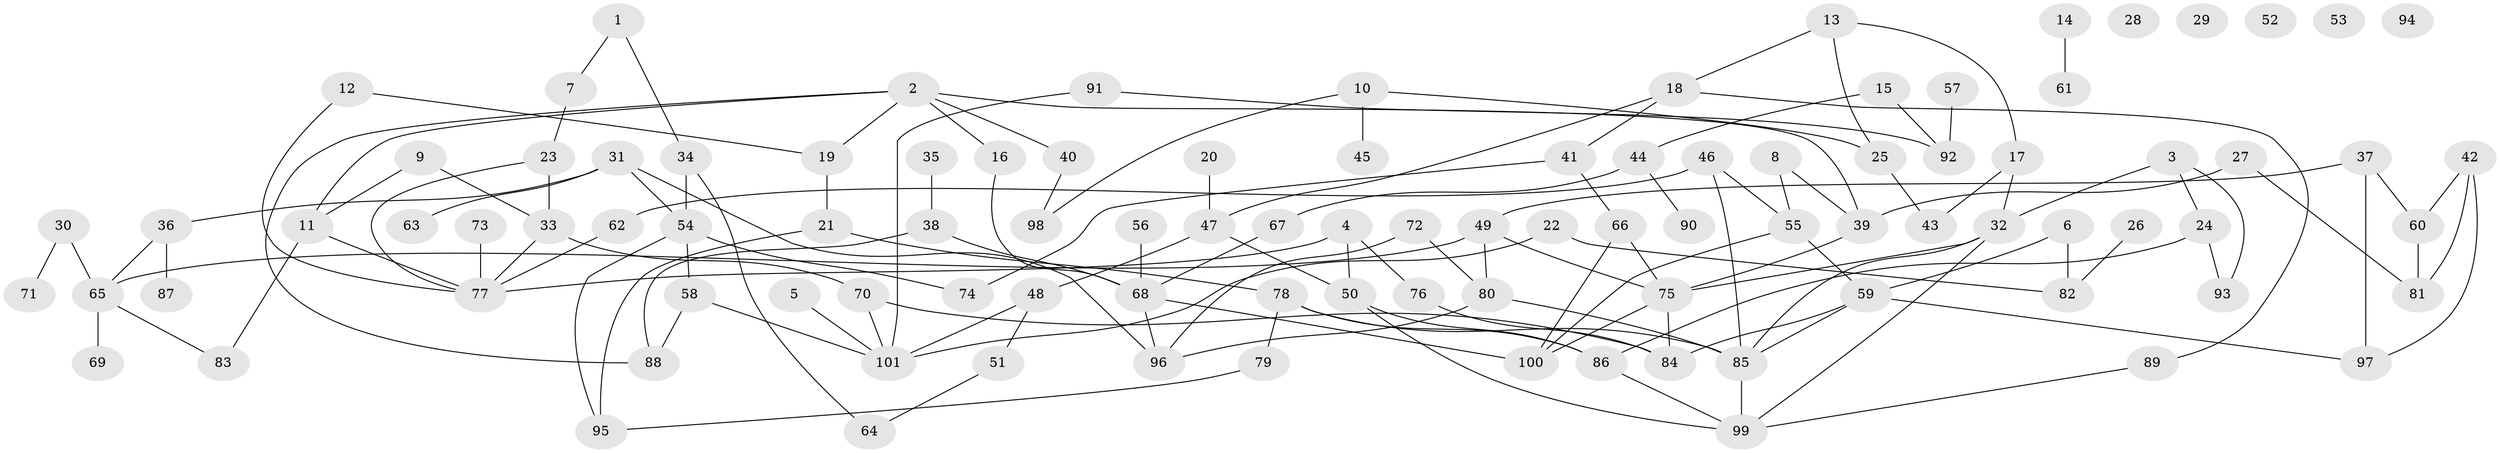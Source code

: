 // Generated by graph-tools (version 1.1) at 2025/40/03/09/25 04:40:48]
// undirected, 101 vertices, 138 edges
graph export_dot {
graph [start="1"]
  node [color=gray90,style=filled];
  1;
  2;
  3;
  4;
  5;
  6;
  7;
  8;
  9;
  10;
  11;
  12;
  13;
  14;
  15;
  16;
  17;
  18;
  19;
  20;
  21;
  22;
  23;
  24;
  25;
  26;
  27;
  28;
  29;
  30;
  31;
  32;
  33;
  34;
  35;
  36;
  37;
  38;
  39;
  40;
  41;
  42;
  43;
  44;
  45;
  46;
  47;
  48;
  49;
  50;
  51;
  52;
  53;
  54;
  55;
  56;
  57;
  58;
  59;
  60;
  61;
  62;
  63;
  64;
  65;
  66;
  67;
  68;
  69;
  70;
  71;
  72;
  73;
  74;
  75;
  76;
  77;
  78;
  79;
  80;
  81;
  82;
  83;
  84;
  85;
  86;
  87;
  88;
  89;
  90;
  91;
  92;
  93;
  94;
  95;
  96;
  97;
  98;
  99;
  100;
  101;
  1 -- 7;
  1 -- 34;
  2 -- 11;
  2 -- 16;
  2 -- 19;
  2 -- 39;
  2 -- 40;
  2 -- 88;
  3 -- 24;
  3 -- 32;
  3 -- 93;
  4 -- 50;
  4 -- 76;
  4 -- 77;
  5 -- 101;
  6 -- 59;
  6 -- 82;
  7 -- 23;
  8 -- 39;
  8 -- 55;
  9 -- 11;
  9 -- 33;
  10 -- 25;
  10 -- 45;
  10 -- 98;
  11 -- 77;
  11 -- 83;
  12 -- 19;
  12 -- 77;
  13 -- 17;
  13 -- 18;
  13 -- 25;
  14 -- 61;
  15 -- 44;
  15 -- 92;
  16 -- 68;
  17 -- 32;
  17 -- 43;
  18 -- 41;
  18 -- 47;
  18 -- 89;
  19 -- 21;
  20 -- 47;
  21 -- 78;
  21 -- 95;
  22 -- 82;
  22 -- 101;
  23 -- 33;
  23 -- 77;
  24 -- 86;
  24 -- 93;
  25 -- 43;
  26 -- 82;
  27 -- 39;
  27 -- 81;
  30 -- 65;
  30 -- 71;
  31 -- 36;
  31 -- 54;
  31 -- 63;
  31 -- 96;
  32 -- 75;
  32 -- 85;
  32 -- 99;
  33 -- 70;
  33 -- 77;
  34 -- 54;
  34 -- 64;
  35 -- 38;
  36 -- 65;
  36 -- 87;
  37 -- 49;
  37 -- 60;
  37 -- 97;
  38 -- 68;
  38 -- 88;
  39 -- 75;
  40 -- 98;
  41 -- 66;
  41 -- 74;
  42 -- 60;
  42 -- 81;
  42 -- 97;
  44 -- 67;
  44 -- 90;
  46 -- 55;
  46 -- 62;
  46 -- 85;
  47 -- 48;
  47 -- 50;
  48 -- 51;
  48 -- 101;
  49 -- 65;
  49 -- 75;
  49 -- 80;
  50 -- 86;
  50 -- 99;
  51 -- 64;
  54 -- 58;
  54 -- 74;
  54 -- 95;
  55 -- 59;
  55 -- 100;
  56 -- 68;
  57 -- 92;
  58 -- 88;
  58 -- 101;
  59 -- 84;
  59 -- 85;
  59 -- 97;
  60 -- 81;
  62 -- 77;
  65 -- 69;
  65 -- 83;
  66 -- 75;
  66 -- 100;
  67 -- 68;
  68 -- 96;
  68 -- 100;
  70 -- 84;
  70 -- 101;
  72 -- 80;
  72 -- 96;
  73 -- 77;
  75 -- 84;
  75 -- 100;
  76 -- 84;
  78 -- 79;
  78 -- 85;
  78 -- 86;
  79 -- 95;
  80 -- 85;
  80 -- 96;
  85 -- 99;
  86 -- 99;
  89 -- 99;
  91 -- 92;
  91 -- 101;
}
